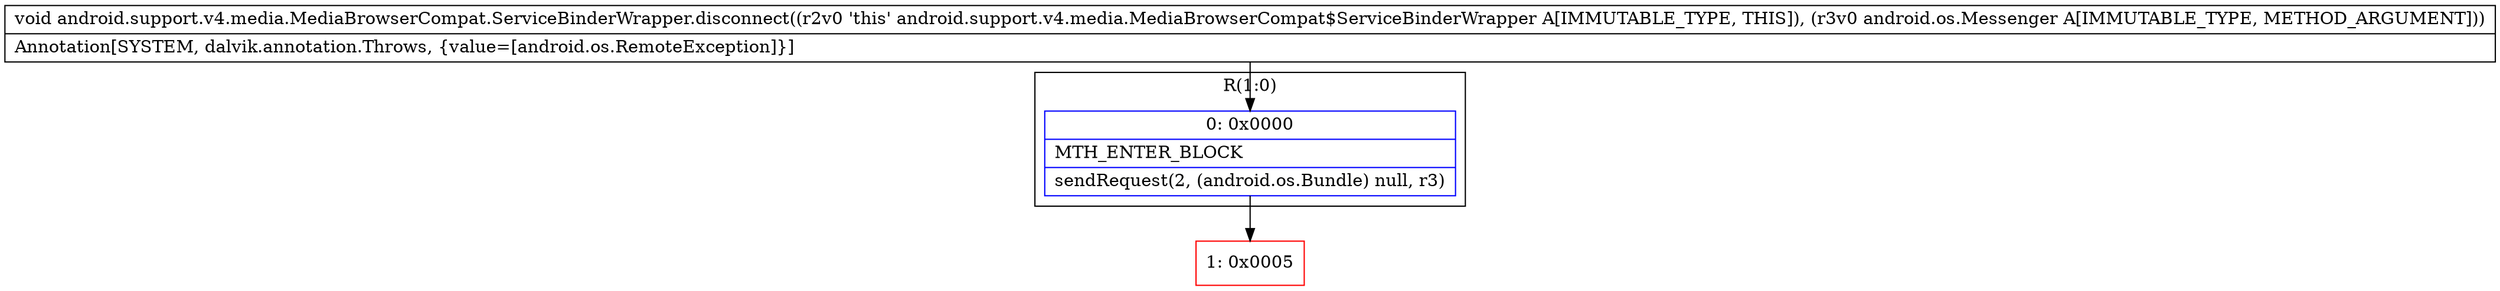digraph "CFG forandroid.support.v4.media.MediaBrowserCompat.ServiceBinderWrapper.disconnect(Landroid\/os\/Messenger;)V" {
subgraph cluster_Region_1712624879 {
label = "R(1:0)";
node [shape=record,color=blue];
Node_0 [shape=record,label="{0\:\ 0x0000|MTH_ENTER_BLOCK\l|sendRequest(2, (android.os.Bundle) null, r3)\l}"];
}
Node_1 [shape=record,color=red,label="{1\:\ 0x0005}"];
MethodNode[shape=record,label="{void android.support.v4.media.MediaBrowserCompat.ServiceBinderWrapper.disconnect((r2v0 'this' android.support.v4.media.MediaBrowserCompat$ServiceBinderWrapper A[IMMUTABLE_TYPE, THIS]), (r3v0 android.os.Messenger A[IMMUTABLE_TYPE, METHOD_ARGUMENT]))  | Annotation[SYSTEM, dalvik.annotation.Throws, \{value=[android.os.RemoteException]\}]\l}"];
MethodNode -> Node_0;
Node_0 -> Node_1;
}

